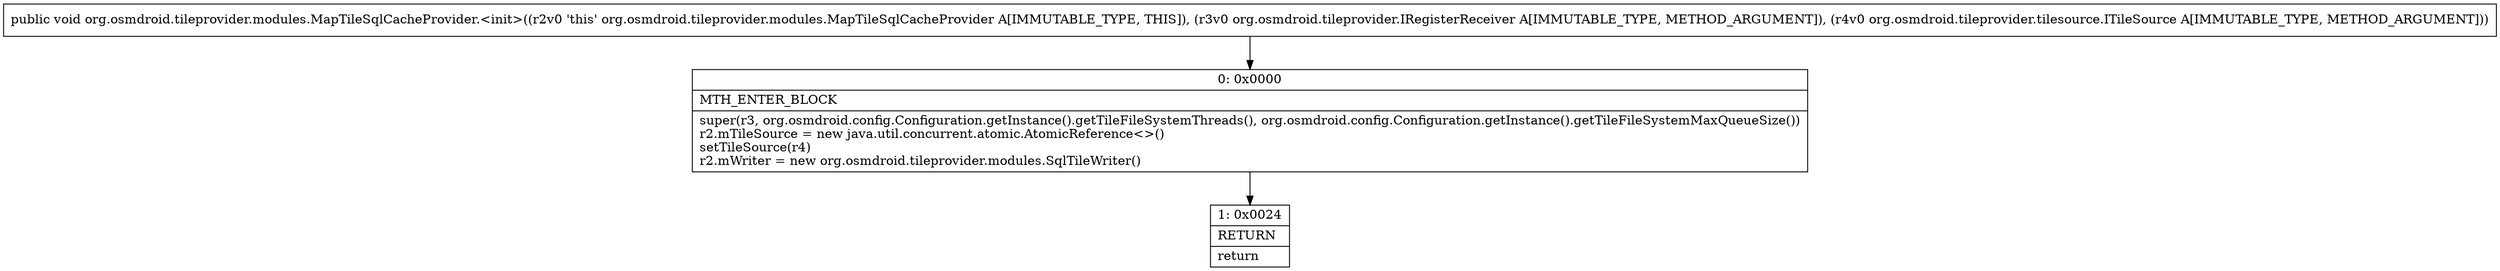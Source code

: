 digraph "CFG fororg.osmdroid.tileprovider.modules.MapTileSqlCacheProvider.\<init\>(Lorg\/osmdroid\/tileprovider\/IRegisterReceiver;Lorg\/osmdroid\/tileprovider\/tilesource\/ITileSource;)V" {
Node_0 [shape=record,label="{0\:\ 0x0000|MTH_ENTER_BLOCK\l|super(r3, org.osmdroid.config.Configuration.getInstance().getTileFileSystemThreads(), org.osmdroid.config.Configuration.getInstance().getTileFileSystemMaxQueueSize())\lr2.mTileSource = new java.util.concurrent.atomic.AtomicReference\<\>()\lsetTileSource(r4)\lr2.mWriter = new org.osmdroid.tileprovider.modules.SqlTileWriter()\l}"];
Node_1 [shape=record,label="{1\:\ 0x0024|RETURN\l|return\l}"];
MethodNode[shape=record,label="{public void org.osmdroid.tileprovider.modules.MapTileSqlCacheProvider.\<init\>((r2v0 'this' org.osmdroid.tileprovider.modules.MapTileSqlCacheProvider A[IMMUTABLE_TYPE, THIS]), (r3v0 org.osmdroid.tileprovider.IRegisterReceiver A[IMMUTABLE_TYPE, METHOD_ARGUMENT]), (r4v0 org.osmdroid.tileprovider.tilesource.ITileSource A[IMMUTABLE_TYPE, METHOD_ARGUMENT])) }"];
MethodNode -> Node_0;
Node_0 -> Node_1;
}

